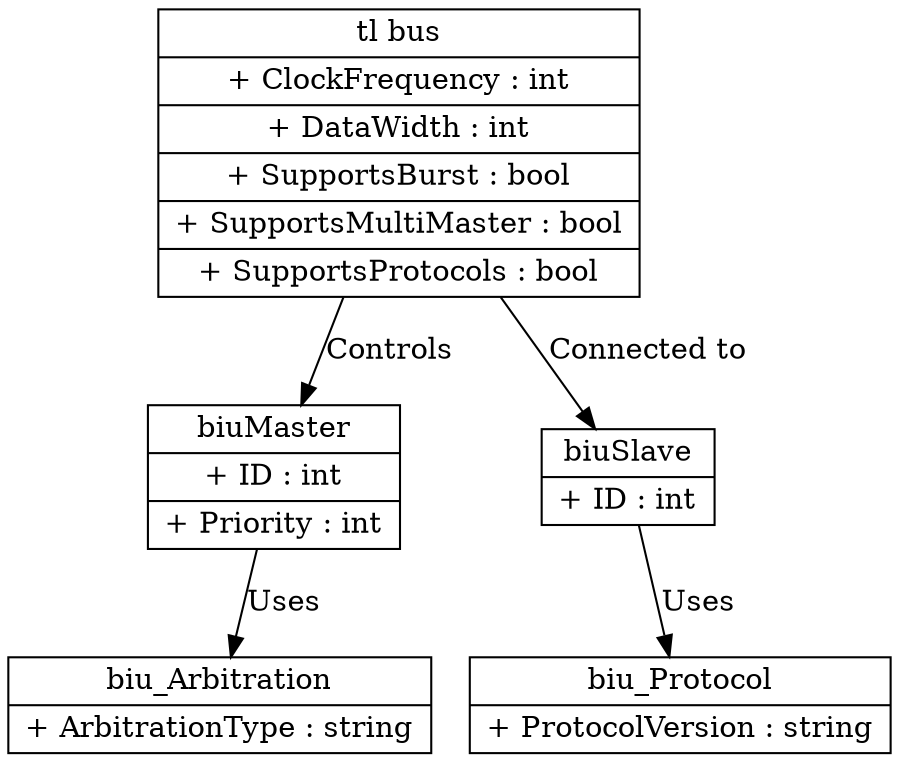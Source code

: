 digraph structural_class_tl {
  // tl bus node
  biu_bus [label="{tl bus|+ ClockFrequency : int|+ DataWidth : int|+ SupportsBurst : bool|+ SupportsMultiMaster : bool|+ SupportsProtocols : bool}" shape=record];
  
  // tl Master node
  biuMaster [label="{biuMaster|+ ID : int|+ Priority : int}" shape=record];
  
  // tl Slave node
  biuSlave [label="{biuSlave|+ ID : int}" shape=record];
  
  // tl bus to tl Master relationship
  biu_bus -> biuMaster [label="Controls"];
  
  // tl bus to tl Slave relationship
  biu_bus -> biuSlave [label="Connected to"];
  
  // Additional attributes for tl Master
  biuMaster -> biu_Arbitration [label="Uses"];
  biu_Arbitration [label="{biu_Arbitration|+ ArbitrationType : string}" shape=record];
  
  // Additional attributes for tl Slave
  biuSlave -> biu_Protocol [label="Uses"];
  biu_Protocol [label="{biu_Protocol|+ ProtocolVersion : string}" shape=record];
}
